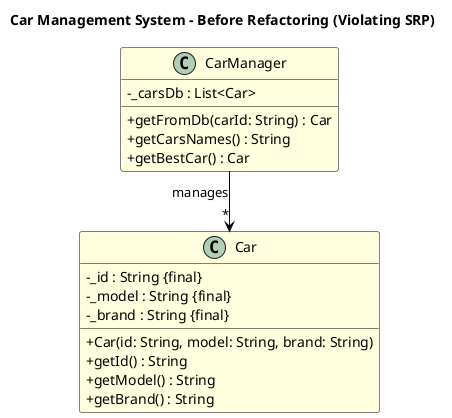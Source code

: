 @startuml
title Car Management System - Before Refactoring (Violating SRP)

skinparam classAttributeIconSize 0
skinparam class {
    BackgroundColor LightYellow
    BorderColor Black
    ArrowColor Black
}
skinparam linetype ortho

class CarManager {
    - _carsDb : List<Car>
    __
    + getFromDb(carId: String) : Car
    + getCarsNames() : String
    + getBestCar() : Car
}

class Car {
    - _id : String {final}
    - _model : String {final}
    - _brand : String {final}
    __
    + Car(id: String, model: String, brand: String)
    + getId() : String
    + getModel() : String
    + getBrand() : String
}

CarManager -down-> "*" Car : manages

@enduml
